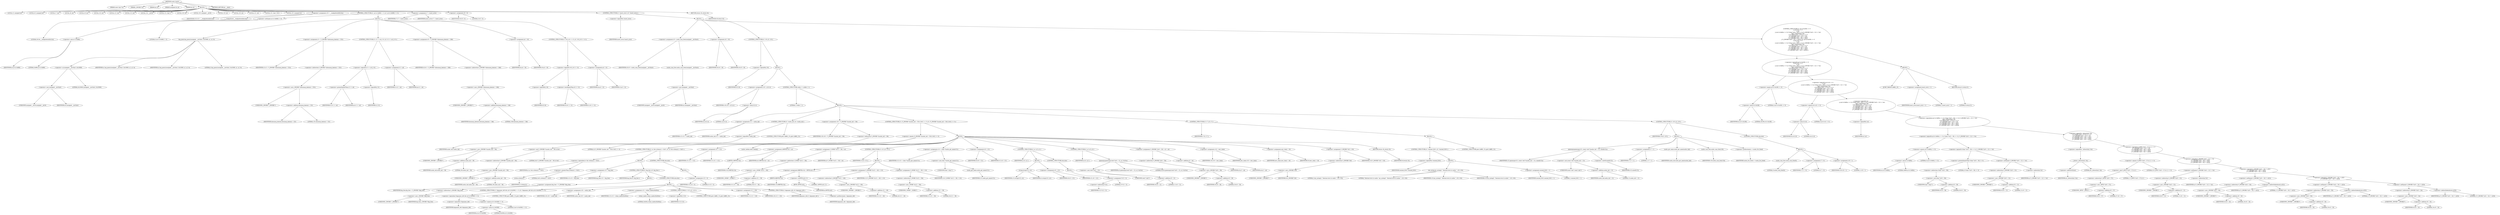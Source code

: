 digraph cache_insert {  
"1000118" [label = "(METHOD,cache_insert)" ]
"1000119" [label = "(PARAM,const char *a1)" ]
"1000120" [label = "(PARAM,_DWORD *a2)" ]
"1000121" [label = "(PARAM,int a3)" ]
"1000122" [label = "(PARAM,unsigned int a4)" ]
"1000123" [label = "(PARAM,int a5)" ]
"1000124" [label = "(BLOCK,,)" ]
"1000125" [label = "(LOCAL,v5: unsigned int)" ]
"1000126" [label = "(LOCAL,v6: unsigned int)" ]
"1000127" [label = "(LOCAL,v7: int)" ]
"1000128" [label = "(LOCAL,v8: int)" ]
"1000129" [label = "(LOCAL,v9: int)" ]
"1000130" [label = "(LOCAL,v10: int)" ]
"1000131" [label = "(LOCAL,v12: int)" ]
"1000132" [label = "(LOCAL,v13: int)" ]
"1000133" [label = "(LOCAL,v14: __int16)" ]
"1000134" [label = "(LOCAL,v15: char *)" ]
"1000135" [label = "(LOCAL,v16: int)" ]
"1000136" [label = "(LOCAL,v18: unsigned __int16)" ]
"1000137" [label = "(LOCAL,v19: int)" ]
"1000138" [label = "(LOCAL,v20: int)" ]
"1000139" [label = "(LOCAL,v21: int)" ]
"1000140" [label = "(LOCAL,v22: char [ 16 ])" ]
"1000141" [label = "(LOCAL,v23: unsigned int)" ]
"1000142" [label = "(<operator>.assignment,v23 = __readgsdword(0x14u))" ]
"1000143" [label = "(IDENTIFIER,v23,v23 = __readgsdword(0x14u))" ]
"1000144" [label = "(__readgsdword,__readgsdword(0x14u))" ]
"1000145" [label = "(LITERAL,0x14u,__readgsdword(0x14u))" ]
"1000146" [label = "(CONTROL_STRUCTURE,if ( (a5 & 0x980) != 0 ),if ( (a5 & 0x980) != 0 ))" ]
"1000147" [label = "(<operator>.notEquals,(a5 & 0x980) != 0)" ]
"1000148" [label = "(<operator>.and,a5 & 0x980)" ]
"1000149" [label = "(IDENTIFIER,a5,a5 & 0x980)" ]
"1000150" [label = "(LITERAL,0x980,a5 & 0x980)" ]
"1000151" [label = "(LITERAL,0,(a5 & 0x980) != 0)" ]
"1000152" [label = "(BLOCK,,)" ]
"1000153" [label = "(log_query,log_query((unsigned __int16)a5 | 0x10000, a1, a2, 0))" ]
"1000154" [label = "(<operator>.or,(unsigned __int16)a5 | 0x10000)" ]
"1000155" [label = "(<operator>.cast,(unsigned __int16)a5)" ]
"1000156" [label = "(UNKNOWN,unsigned __int16,unsigned __int16)" ]
"1000157" [label = "(IDENTIFIER,a5,(unsigned __int16)a5)" ]
"1000158" [label = "(LITERAL,0x10000,(unsigned __int16)a5 | 0x10000)" ]
"1000159" [label = "(IDENTIFIER,a1,log_query((unsigned __int16)a5 | 0x10000, a1, a2, 0))" ]
"1000160" [label = "(IDENTIFIER,a2,log_query((unsigned __int16)a5 | 0x10000, a1, a2, 0))" ]
"1000161" [label = "(LITERAL,0,log_query((unsigned __int16)a5 | 0x10000, a1, a2, 0))" ]
"1000162" [label = "(<operator>.assignment,v5 = *(_DWORD *)(dnsmasq_daemon + 252))" ]
"1000163" [label = "(IDENTIFIER,v5,v5 = *(_DWORD *)(dnsmasq_daemon + 252))" ]
"1000164" [label = "(<operator>.indirection,*(_DWORD *)(dnsmasq_daemon + 252))" ]
"1000165" [label = "(<operator>.cast,(_DWORD *)(dnsmasq_daemon + 252))" ]
"1000166" [label = "(UNKNOWN,_DWORD *,_DWORD *)" ]
"1000167" [label = "(<operator>.addition,dnsmasq_daemon + 252)" ]
"1000168" [label = "(IDENTIFIER,dnsmasq_daemon,dnsmasq_daemon + 252)" ]
"1000169" [label = "(LITERAL,252,dnsmasq_daemon + 252)" ]
"1000170" [label = "(CONTROL_STRUCTURE,if ( v5 >= a4 || !v5 ),if ( v5 >= a4 || !v5 ))" ]
"1000171" [label = "(<operator>.logicalOr,v5 >= a4 || !v5)" ]
"1000172" [label = "(<operator>.greaterEqualsThan,v5 >= a4)" ]
"1000173" [label = "(IDENTIFIER,v5,v5 >= a4)" ]
"1000174" [label = "(IDENTIFIER,a4,v5 >= a4)" ]
"1000175" [label = "(<operator>.logicalNot,!v5)" ]
"1000176" [label = "(IDENTIFIER,v5,!v5)" ]
"1000177" [label = "(<operator>.assignment,v5 = a4)" ]
"1000178" [label = "(IDENTIFIER,v5,v5 = a4)" ]
"1000179" [label = "(IDENTIFIER,a4,v5 = a4)" ]
"1000180" [label = "(<operator>.assignment,v6 = *(_DWORD *)(dnsmasq_daemon + 248))" ]
"1000181" [label = "(IDENTIFIER,v6,v6 = *(_DWORD *)(dnsmasq_daemon + 248))" ]
"1000182" [label = "(<operator>.indirection,*(_DWORD *)(dnsmasq_daemon + 248))" ]
"1000183" [label = "(<operator>.cast,(_DWORD *)(dnsmasq_daemon + 248))" ]
"1000184" [label = "(UNKNOWN,_DWORD *,_DWORD *)" ]
"1000185" [label = "(<operator>.addition,dnsmasq_daemon + 248)" ]
"1000186" [label = "(IDENTIFIER,dnsmasq_daemon,dnsmasq_daemon + 248)" ]
"1000187" [label = "(LITERAL,248,dnsmasq_daemon + 248)" ]
"1000188" [label = "(<operator>.assignment,a4 = v6)" ]
"1000189" [label = "(IDENTIFIER,a4,a4 = v6)" ]
"1000190" [label = "(IDENTIFIER,v6,a4 = v6)" ]
"1000191" [label = "(CONTROL_STRUCTURE,if ( !v6 || v6 <= v5 ),if ( !v6 || v6 <= v5 ))" ]
"1000192" [label = "(<operator>.logicalOr,!v6 || v6 <= v5)" ]
"1000193" [label = "(<operator>.logicalNot,!v6)" ]
"1000194" [label = "(IDENTIFIER,v6,!v6)" ]
"1000195" [label = "(<operator>.lessEqualsThan,v6 <= v5)" ]
"1000196" [label = "(IDENTIFIER,v6,v6 <= v5)" ]
"1000197" [label = "(IDENTIFIER,v5,v6 <= v5)" ]
"1000198" [label = "(<operator>.assignment,a4 = v5)" ]
"1000199" [label = "(IDENTIFIER,a4,a4 = v5)" ]
"1000200" [label = "(IDENTIFIER,v5,a4 = v5)" ]
"1000201" [label = "(<operator>.assignment,v7 = insert_error)" ]
"1000202" [label = "(IDENTIFIER,v7,v7 = insert_error)" ]
"1000203" [label = "(IDENTIFIER,insert_error,v7 = insert_error)" ]
"1000204" [label = "(<operator>.assignment,v8 = 0)" ]
"1000205" [label = "(IDENTIFIER,v8,v8 = 0)" ]
"1000206" [label = "(LITERAL,0,v8 = 0)" ]
"1000207" [label = "(CONTROL_STRUCTURE,if ( !insert_error ),if ( !insert_error ))" ]
"1000208" [label = "(<operator>.logicalNot,!insert_error)" ]
"1000209" [label = "(IDENTIFIER,insert_error,!insert_error)" ]
"1000210" [label = "(BLOCK,,)" ]
"1000211" [label = "(<operator>.assignment,v9 = cache_scan_free((unsigned __int16)a5))" ]
"1000212" [label = "(IDENTIFIER,v9,v9 = cache_scan_free((unsigned __int16)a5))" ]
"1000213" [label = "(cache_scan_free,cache_scan_free((unsigned __int16)a5))" ]
"1000214" [label = "(<operator>.cast,(unsigned __int16)a5)" ]
"1000215" [label = "(UNKNOWN,unsigned __int16,unsigned __int16)" ]
"1000216" [label = "(IDENTIFIER,a5,(unsigned __int16)a5)" ]
"1000217" [label = "(<operator>.assignment,v8 = v9)" ]
"1000218" [label = "(IDENTIFIER,v8,v8 = v9)" ]
"1000219" [label = "(IDENTIFIER,v9,v8 = v9)" ]
"1000220" [label = "(CONTROL_STRUCTURE,if ( !v9 ),if ( !v9 ))" ]
"1000221" [label = "(<operator>.logicalNot,!v9)" ]
"1000222" [label = "(IDENTIFIER,v9,!v9)" ]
"1000223" [label = "(BLOCK,,)" ]
"1000224" [label = "(<operator>.assignment,v19 = a5 & 4)" ]
"1000225" [label = "(IDENTIFIER,v19,v19 = a5 & 4)" ]
"1000226" [label = "(<operator>.and,a5 & 4)" ]
"1000227" [label = "(IDENTIFIER,a5,a5 & 4)" ]
"1000228" [label = "(LITERAL,4,a5 & 4)" ]
"1000229" [label = "(CONTROL_STRUCTURE,while ( 1 ),while ( 1 ))" ]
"1000230" [label = "(LITERAL,1,while ( 1 ))" ]
"1000231" [label = "(BLOCK,,)" ]
"1000232" [label = "(<operator>.assignment,v12 = cache_tail)" ]
"1000233" [label = "(IDENTIFIER,v12,v12 = cache_tail)" ]
"1000234" [label = "(IDENTIFIER,cache_tail,v12 = cache_tail)" ]
"1000235" [label = "(CONTROL_STRUCTURE,if ( !cache_tail ),if ( !cache_tail ))" ]
"1000236" [label = "(<operator>.logicalNot,!cache_tail)" ]
"1000237" [label = "(IDENTIFIER,cache_tail,!cache_tail)" ]
"1000238" [label = "(CONTROL_STRUCTURE,goto LABEL_23;,goto LABEL_23;)" ]
"1000239" [label = "(<operator>.assignment,v18 = *(_DWORD *)(cache_tail + 36))" ]
"1000240" [label = "(IDENTIFIER,v18,v18 = *(_DWORD *)(cache_tail + 36))" ]
"1000241" [label = "(<operator>.indirection,*(_DWORD *)(cache_tail + 36))" ]
"1000242" [label = "(<operator>.cast,(_DWORD *)(cache_tail + 36))" ]
"1000243" [label = "(UNKNOWN,_DWORD *,_DWORD *)" ]
"1000244" [label = "(<operator>.addition,cache_tail + 36)" ]
"1000245" [label = "(IDENTIFIER,cache_tail,cache_tail + 36)" ]
"1000246" [label = "(LITERAL,36,cache_tail + 36)" ]
"1000247" [label = "(CONTROL_STRUCTURE,if ( (*(_DWORD *)(cache_tail + 36) & 0xC) == 0 ),if ( (*(_DWORD *)(cache_tail + 36) & 0xC) == 0 ))" ]
"1000248" [label = "(<operator>.equals,(*(_DWORD *)(cache_tail + 36) & 0xC) == 0)" ]
"1000249" [label = "(<operator>.and,*(_DWORD *)(cache_tail + 36) & 0xC)" ]
"1000250" [label = "(<operator>.indirection,*(_DWORD *)(cache_tail + 36))" ]
"1000251" [label = "(<operator>.cast,(_DWORD *)(cache_tail + 36))" ]
"1000252" [label = "(UNKNOWN,_DWORD *,_DWORD *)" ]
"1000253" [label = "(<operator>.addition,cache_tail + 36)" ]
"1000254" [label = "(IDENTIFIER,cache_tail,cache_tail + 36)" ]
"1000255" [label = "(LITERAL,36,cache_tail + 36)" ]
"1000256" [label = "(LITERAL,0xC,*(_DWORD *)(cache_tail + 36) & 0xC)" ]
"1000257" [label = "(LITERAL,0,(*(_DWORD *)(cache_tail + 36) & 0xC) == 0)" ]
"1000258" [label = "(BLOCK,,)" ]
"1000259" [label = "(CONTROL_STRUCTURE,if ( a1 && strlen(a1) > 0x31 ),if ( a1 && strlen(a1) > 0x31 ))" ]
"1000260" [label = "(<operator>.logicalAnd,a1 && strlen(a1) > 0x31)" ]
"1000261" [label = "(IDENTIFIER,a1,a1 && strlen(a1) > 0x31)" ]
"1000262" [label = "(<operator>.greaterThan,strlen(a1) > 0x31)" ]
"1000263" [label = "(strlen,strlen(a1))" ]
"1000264" [label = "(IDENTIFIER,a1,strlen(a1))" ]
"1000265" [label = "(LITERAL,0x31,strlen(a1) > 0x31)" ]
"1000266" [label = "(BLOCK,,)" ]
"1000267" [label = "(<operator>.assignment,v13 = big_free)" ]
"1000268" [label = "(IDENTIFIER,v13,v13 = big_free)" ]
"1000269" [label = "(IDENTIFIER,big_free,v13 = big_free)" ]
"1000270" [label = "(CONTROL_STRUCTURE,if ( big_free ),if ( big_free ))" ]
"1000271" [label = "(IDENTIFIER,big_free,if ( big_free ))" ]
"1000272" [label = "(BLOCK,,)" ]
"1000273" [label = "(<operator>.assignment,big_free = *(_DWORD *)big_free)" ]
"1000274" [label = "(IDENTIFIER,big_free,big_free = *(_DWORD *)big_free)" ]
"1000275" [label = "(<operator>.indirection,*(_DWORD *)big_free)" ]
"1000276" [label = "(<operator>.cast,(_DWORD *)big_free)" ]
"1000277" [label = "(UNKNOWN,_DWORD *,_DWORD *)" ]
"1000278" [label = "(IDENTIFIER,big_free,(_DWORD *)big_free)" ]
"1000279" [label = "(CONTROL_STRUCTURE,else,else)" ]
"1000280" [label = "(BLOCK,,)" ]
"1000281" [label = "(CONTROL_STRUCTURE,if ( !bignames_left && (a5 & 0x5000) == 0 ),if ( !bignames_left && (a5 & 0x5000) == 0 ))" ]
"1000282" [label = "(<operator>.logicalAnd,!bignames_left && (a5 & 0x5000) == 0)" ]
"1000283" [label = "(<operator>.logicalNot,!bignames_left)" ]
"1000284" [label = "(IDENTIFIER,bignames_left,!bignames_left)" ]
"1000285" [label = "(<operator>.equals,(a5 & 0x5000) == 0)" ]
"1000286" [label = "(<operator>.and,a5 & 0x5000)" ]
"1000287" [label = "(IDENTIFIER,a5,a5 & 0x5000)" ]
"1000288" [label = "(LITERAL,0x5000,a5 & 0x5000)" ]
"1000289" [label = "(LITERAL,0,(a5 & 0x5000) == 0)" ]
"1000290" [label = "(CONTROL_STRUCTURE,goto LABEL_23;,goto LABEL_23;)" ]
"1000291" [label = "(<operator>.assignment,v20 = cache_tail)" ]
"1000292" [label = "(IDENTIFIER,v20,v20 = cache_tail)" ]
"1000293" [label = "(IDENTIFIER,cache_tail,v20 = cache_tail)" ]
"1000294" [label = "(<operator>.assignment,v13 = whine_malloc(0x404u))" ]
"1000295" [label = "(IDENTIFIER,v13,v13 = whine_malloc(0x404u))" ]
"1000296" [label = "(whine_malloc,whine_malloc(0x404u))" ]
"1000297" [label = "(LITERAL,0x404u,whine_malloc(0x404u))" ]
"1000298" [label = "(CONTROL_STRUCTURE,if ( !v13 ),if ( !v13 ))" ]
"1000299" [label = "(<operator>.logicalNot,!v13)" ]
"1000300" [label = "(IDENTIFIER,v13,!v13)" ]
"1000301" [label = "(CONTROL_STRUCTURE,goto LABEL_23;,goto LABEL_23;)" ]
"1000302" [label = "(<operator>.assignment,v12 = v20)" ]
"1000303" [label = "(IDENTIFIER,v12,v12 = v20)" ]
"1000304" [label = "(IDENTIFIER,v20,v12 = v20)" ]
"1000305" [label = "(CONTROL_STRUCTURE,if ( bignames_left ),if ( bignames_left ))" ]
"1000306" [label = "(IDENTIFIER,bignames_left,if ( bignames_left ))" ]
"1000307" [label = "(<operator>.preDecrement,--bignames_left)" ]
"1000308" [label = "(IDENTIFIER,bignames_left,--bignames_left)" ]
"1000309" [label = "(CONTROL_STRUCTURE,else,else)" ]
"1000310" [label = "(BLOCK,,)" ]
"1000311" [label = "(<operator>.assignment,v13 = 0)" ]
"1000312" [label = "(IDENTIFIER,v13,v13 = 0)" ]
"1000313" [label = "(LITERAL,0,v13 = 0)" ]
"1000314" [label = "(<operator>.assignment,v21 = v12)" ]
"1000315" [label = "(IDENTIFIER,v21,v21 = v12)" ]
"1000316" [label = "(IDENTIFIER,v12,v21 = v12)" ]
"1000317" [label = "(cache_unlink,cache_unlink())" ]
"1000318" [label = "(<operator>.assignment,LOBYTE(v14) = a5)" ]
"1000319" [label = "(LOBYTE,LOBYTE(v14))" ]
"1000320" [label = "(IDENTIFIER,v14,LOBYTE(v14))" ]
"1000321" [label = "(IDENTIFIER,a5,LOBYTE(v14) = a5)" ]
"1000322" [label = "(<operator>.assignment,*(_WORD *)(v21 + 36) = a5)" ]
"1000323" [label = "(<operator>.indirection,*(_WORD *)(v21 + 36))" ]
"1000324" [label = "(<operator>.cast,(_WORD *)(v21 + 36))" ]
"1000325" [label = "(UNKNOWN,_WORD *,_WORD *)" ]
"1000326" [label = "(<operator>.addition,v21 + 36)" ]
"1000327" [label = "(IDENTIFIER,v21,v21 + 36)" ]
"1000328" [label = "(LITERAL,36,v21 + 36)" ]
"1000329" [label = "(IDENTIFIER,a5,*(_WORD *)(v21 + 36) = a5)" ]
"1000330" [label = "(CONTROL_STRUCTURE,if ( v13 ),if ( v13 ))" ]
"1000331" [label = "(IDENTIFIER,v13,if ( v13 ))" ]
"1000332" [label = "(BLOCK,,)" ]
"1000333" [label = "(<operator>.assignment,HIBYTE(v14) = BYTE1(a5) | 2)" ]
"1000334" [label = "(HIBYTE,HIBYTE(v14))" ]
"1000335" [label = "(IDENTIFIER,v14,HIBYTE(v14))" ]
"1000336" [label = "(<operator>.or,BYTE1(a5) | 2)" ]
"1000337" [label = "(BYTE1,BYTE1(a5))" ]
"1000338" [label = "(IDENTIFIER,a5,BYTE1(a5))" ]
"1000339" [label = "(LITERAL,2,BYTE1(a5) | 2)" ]
"1000340" [label = "(<operator>.assignment,*(_DWORD *)(v21 + 40) = v13)" ]
"1000341" [label = "(<operator>.indirection,*(_DWORD *)(v21 + 40))" ]
"1000342" [label = "(<operator>.cast,(_DWORD *)(v21 + 40))" ]
"1000343" [label = "(UNKNOWN,_DWORD *,_DWORD *)" ]
"1000344" [label = "(<operator>.addition,v21 + 40)" ]
"1000345" [label = "(IDENTIFIER,v21,v21 + 40)" ]
"1000346" [label = "(LITERAL,40,v21 + 40)" ]
"1000347" [label = "(IDENTIFIER,v13,*(_DWORD *)(v21 + 40) = v13)" ]
"1000348" [label = "(<operator>.assignment,*(_WORD *)(v21 + 36) = v14)" ]
"1000349" [label = "(<operator>.indirection,*(_WORD *)(v21 + 36))" ]
"1000350" [label = "(<operator>.cast,(_WORD *)(v21 + 36))" ]
"1000351" [label = "(UNKNOWN,_WORD *,_WORD *)" ]
"1000352" [label = "(<operator>.addition,v21 + 36)" ]
"1000353" [label = "(IDENTIFIER,v21,v21 + 36)" ]
"1000354" [label = "(LITERAL,36,v21 + 36)" ]
"1000355" [label = "(IDENTIFIER,v14,*(_WORD *)(v21 + 36) = v14)" ]
"1000356" [label = "(<operator>.assignment,v15 = (char *)cache_get_name(v21))" ]
"1000357" [label = "(IDENTIFIER,v15,v15 = (char *)cache_get_name(v21))" ]
"1000358" [label = "(<operator>.cast,(char *)cache_get_name(v21))" ]
"1000359" [label = "(UNKNOWN,char *,char *)" ]
"1000360" [label = "(cache_get_name,cache_get_name(v21))" ]
"1000361" [label = "(IDENTIFIER,v21,cache_get_name(v21))" ]
"1000362" [label = "(<operator>.assignment,v8 = v21)" ]
"1000363" [label = "(IDENTIFIER,v8,v8 = v21)" ]
"1000364" [label = "(IDENTIFIER,v21,v8 = v21)" ]
"1000365" [label = "(CONTROL_STRUCTURE,if ( a1 ),if ( a1 ))" ]
"1000366" [label = "(IDENTIFIER,a1,if ( a1 ))" ]
"1000367" [label = "(BLOCK,,)" ]
"1000368" [label = "(strcpy,strcpy(v15, a1))" ]
"1000369" [label = "(IDENTIFIER,v15,strcpy(v15, a1))" ]
"1000370" [label = "(IDENTIFIER,a1,strcpy(v15, a1))" ]
"1000371" [label = "(<operator>.assignment,v8 = v21)" ]
"1000372" [label = "(IDENTIFIER,v8,v8 = v21)" ]
"1000373" [label = "(IDENTIFIER,v21,v8 = v21)" ]
"1000374" [label = "(CONTROL_STRUCTURE,else,else)" ]
"1000375" [label = "(BLOCK,,)" ]
"1000376" [label = "(<operator>.assignment,*v15 = 0)" ]
"1000377" [label = "(<operator>.indirection,*v15)" ]
"1000378" [label = "(IDENTIFIER,v15,*v15 = 0)" ]
"1000379" [label = "(LITERAL,0,*v15 = 0)" ]
"1000380" [label = "(CONTROL_STRUCTURE,if ( a2 ),if ( a2 ))" ]
"1000381" [label = "(IDENTIFIER,a2,if ( a2 ))" ]
"1000382" [label = "(qmemcpy,qmemcpy((void *)(v8 + 12), a2, 0x10u))" ]
"1000383" [label = "(<operator>.cast,(void *)(v8 + 12))" ]
"1000384" [label = "(UNKNOWN,void *,void *)" ]
"1000385" [label = "(<operator>.addition,v8 + 12)" ]
"1000386" [label = "(IDENTIFIER,v8,v8 + 12)" ]
"1000387" [label = "(LITERAL,12,v8 + 12)" ]
"1000388" [label = "(IDENTIFIER,a2,qmemcpy((void *)(v8 + 12), a2, 0x10u))" ]
"1000389" [label = "(LITERAL,0x10u,qmemcpy((void *)(v8 + 12), a2, 0x10u))" ]
"1000390" [label = "(<operator>.assignment,*(_DWORD *)(v8 + 28) = a3 + a4)" ]
"1000391" [label = "(<operator>.indirection,*(_DWORD *)(v8 + 28))" ]
"1000392" [label = "(<operator>.cast,(_DWORD *)(v8 + 28))" ]
"1000393" [label = "(UNKNOWN,_DWORD *,_DWORD *)" ]
"1000394" [label = "(<operator>.addition,v8 + 28)" ]
"1000395" [label = "(IDENTIFIER,v8,v8 + 28)" ]
"1000396" [label = "(LITERAL,28,v8 + 28)" ]
"1000397" [label = "(<operator>.addition,a3 + a4)" ]
"1000398" [label = "(IDENTIFIER,a3,a3 + a4)" ]
"1000399" [label = "(IDENTIFIER,a4,a3 + a4)" ]
"1000400" [label = "(<operator>.assignment,v16 = new_chain)" ]
"1000401" [label = "(IDENTIFIER,v16,v16 = new_chain)" ]
"1000402" [label = "(IDENTIFIER,new_chain,v16 = new_chain)" ]
"1000403" [label = "(<operator>.assignment,new_chain = v8)" ]
"1000404" [label = "(IDENTIFIER,new_chain,new_chain = v8)" ]
"1000405" [label = "(IDENTIFIER,v8,new_chain = v8)" ]
"1000406" [label = "(<operator>.assignment,*(_DWORD *)v8 = v16)" ]
"1000407" [label = "(<operator>.indirection,*(_DWORD *)v8)" ]
"1000408" [label = "(<operator>.cast,(_DWORD *)v8)" ]
"1000409" [label = "(UNKNOWN,_DWORD *,_DWORD *)" ]
"1000410" [label = "(IDENTIFIER,v8,(_DWORD *)v8)" ]
"1000411" [label = "(IDENTIFIER,v16,*(_DWORD *)v8 = v16)" ]
"1000412" [label = "(RETURN,return v8;,return v8;)" ]
"1000413" [label = "(IDENTIFIER,v8,return v8;)" ]
"1000414" [label = "(CONTROL_STRUCTURE,if ( v7 ),if ( v7 ))" ]
"1000415" [label = "(IDENTIFIER,v7,if ( v7 ))" ]
"1000416" [label = "(BLOCK,,)" ]
"1000417" [label = "(CONTROL_STRUCTURE,if ( !warned_8161 ),if ( !warned_8161 ))" ]
"1000418" [label = "(<operator>.logicalNot,!warned_8161)" ]
"1000419" [label = "(IDENTIFIER,warned_8161,!warned_8161)" ]
"1000420" [label = "(BLOCK,,)" ]
"1000421" [label = "(my_syslog,my_syslog(3, \"Internal error in cache.\", v10, v10))" ]
"1000422" [label = "(LITERAL,3,my_syslog(3, \"Internal error in cache.\", v10, v10))" ]
"1000423" [label = "(LITERAL,\"Internal error in cache.\",my_syslog(3, \"Internal error in cache.\", v10, v10))" ]
"1000424" [label = "(IDENTIFIER,v10,my_syslog(3, \"Internal error in cache.\", v10, v10))" ]
"1000425" [label = "(IDENTIFIER,v10,my_syslog(3, \"Internal error in cache.\", v10, v10))" ]
"1000426" [label = "(<operator>.assignment,warned_8161 = 1)" ]
"1000427" [label = "(IDENTIFIER,warned_8161,warned_8161 = 1)" ]
"1000428" [label = "(LITERAL,1,warned_8161 = 1)" ]
"1000429" [label = "(CONTROL_STRUCTURE,goto LABEL_23;,goto LABEL_23;)" ]
"1000430" [label = "(CONTROL_STRUCTURE,if ( v19 ),if ( v19 ))" ]
"1000431" [label = "(IDENTIFIER,v19,if ( v19 ))" ]
"1000432" [label = "(BLOCK,,)" ]
"1000433" [label = "(qmemcpy,qmemcpy(v22, (const void *)(cache_tail + 12), sizeof(v22)))" ]
"1000434" [label = "(IDENTIFIER,v22,qmemcpy(v22, (const void *)(cache_tail + 12), sizeof(v22)))" ]
"1000435" [label = "(<operator>.cast,(const void *)(cache_tail + 12))" ]
"1000436" [label = "(UNKNOWN,const void *,const void *)" ]
"1000437" [label = "(<operator>.addition,cache_tail + 12)" ]
"1000438" [label = "(IDENTIFIER,cache_tail,cache_tail + 12)" ]
"1000439" [label = "(LITERAL,12,cache_tail + 12)" ]
"1000440" [label = "(<operator>.sizeOf,sizeof(v22))" ]
"1000441" [label = "(IDENTIFIER,v22,sizeof(v22))" ]
"1000442" [label = "(<operator>.assignment,v7 = 1)" ]
"1000443" [label = "(IDENTIFIER,v7,v7 = 1)" ]
"1000444" [label = "(LITERAL,1,v7 = 1)" ]
"1000445" [label = "(cache_get_name,cache_get_name(cache_tail))" ]
"1000446" [label = "(IDENTIFIER,cache_tail,cache_get_name(cache_tail))" ]
"1000447" [label = "(cache_scan_free,cache_scan_free(v18))" ]
"1000448" [label = "(IDENTIFIER,v18,cache_scan_free(v18))" ]
"1000449" [label = "(<operator>.preIncrement,++cache_live_freed)" ]
"1000450" [label = "(IDENTIFIER,cache_live_freed,++cache_live_freed)" ]
"1000451" [label = "(CONTROL_STRUCTURE,else,else)" ]
"1000452" [label = "(BLOCK,,)" ]
"1000453" [label = "(cache_scan_free,cache_scan_free(0))" ]
"1000454" [label = "(LITERAL,0,cache_scan_free(0))" ]
"1000455" [label = "(<operator>.assignment,v7 = 0)" ]
"1000456" [label = "(IDENTIFIER,v7,v7 = 0)" ]
"1000457" [label = "(LITERAL,0,v7 = 0)" ]
"1000458" [label = "(<operator>.assignment,v19 = 1)" ]
"1000459" [label = "(IDENTIFIER,v19,v19 = 1)" ]
"1000460" [label = "(LITERAL,1,v19 = 1)" ]
"1000461" [label = "(CONTROL_STRUCTURE,if ( (a5 & 0x180) == 0\n      || (a5 & 8) == 0\n      || !a2\n      || ((a5 & 0x80u) == 0 || *(char *)(v9 + 36) >= 0 || *(_DWORD *)(v9 + 12) != *a2)\n      && (!_bittest(&a5, 8u)\n       || (*(_BYTE *)(v8 + 37) & 1) == 0\n       || *(_DWORD *)(v8 + 12) != *a2\n       || *(_DWORD *)(v8 + 16) != a2[1]\n       || *(_DWORD *)(v8 + 20) != a2[2]\n       || *(_DWORD *)(v8 + 24) != a2[3]) ),if ( (a5 & 0x180) == 0\n      || (a5 & 8) == 0\n      || !a2\n      || ((a5 & 0x80u) == 0 || *(char *)(v9 + 36) >= 0 || *(_DWORD *)(v9 + 12) != *a2)\n      && (!_bittest(&a5, 8u)\n       || (*(_BYTE *)(v8 + 37) & 1) == 0\n       || *(_DWORD *)(v8 + 12) != *a2\n       || *(_DWORD *)(v8 + 16) != a2[1]\n       || *(_DWORD *)(v8 + 20) != a2[2]\n       || *(_DWORD *)(v8 + 24) != a2[3]) ))" ]
"1000462" [label = "(<operator>.logicalOr,(a5 & 0x180) == 0\n      || (a5 & 8) == 0\n      || !a2\n      || ((a5 & 0x80u) == 0 || *(char *)(v9 + 36) >= 0 || *(_DWORD *)(v9 + 12) != *a2)\n      && (!_bittest(&a5, 8u)\n       || (*(_BYTE *)(v8 + 37) & 1) == 0\n       || *(_DWORD *)(v8 + 12) != *a2\n       || *(_DWORD *)(v8 + 16) != a2[1]\n       || *(_DWORD *)(v8 + 20) != a2[2]\n       || *(_DWORD *)(v8 + 24) != a2[3]))" ]
"1000463" [label = "(<operator>.equals,(a5 & 0x180) == 0)" ]
"1000464" [label = "(<operator>.and,a5 & 0x180)" ]
"1000465" [label = "(IDENTIFIER,a5,a5 & 0x180)" ]
"1000466" [label = "(LITERAL,0x180,a5 & 0x180)" ]
"1000467" [label = "(LITERAL,0,(a5 & 0x180) == 0)" ]
"1000468" [label = "(<operator>.logicalOr,(a5 & 8) == 0\n      || !a2\n      || ((a5 & 0x80u) == 0 || *(char *)(v9 + 36) >= 0 || *(_DWORD *)(v9 + 12) != *a2)\n      && (!_bittest(&a5, 8u)\n       || (*(_BYTE *)(v8 + 37) & 1) == 0\n       || *(_DWORD *)(v8 + 12) != *a2\n       || *(_DWORD *)(v8 + 16) != a2[1]\n       || *(_DWORD *)(v8 + 20) != a2[2]\n       || *(_DWORD *)(v8 + 24) != a2[3]))" ]
"1000469" [label = "(<operator>.equals,(a5 & 8) == 0)" ]
"1000470" [label = "(<operator>.and,a5 & 8)" ]
"1000471" [label = "(IDENTIFIER,a5,a5 & 8)" ]
"1000472" [label = "(LITERAL,8,a5 & 8)" ]
"1000473" [label = "(LITERAL,0,(a5 & 8) == 0)" ]
"1000474" [label = "(<operator>.logicalOr,!a2\n      || ((a5 & 0x80u) == 0 || *(char *)(v9 + 36) >= 0 || *(_DWORD *)(v9 + 12) != *a2)\n      && (!_bittest(&a5, 8u)\n       || (*(_BYTE *)(v8 + 37) & 1) == 0\n       || *(_DWORD *)(v8 + 12) != *a2\n       || *(_DWORD *)(v8 + 16) != a2[1]\n       || *(_DWORD *)(v8 + 20) != a2[2]\n       || *(_DWORD *)(v8 + 24) != a2[3]))" ]
"1000475" [label = "(<operator>.logicalNot,!a2)" ]
"1000476" [label = "(IDENTIFIER,a2,!a2)" ]
"1000477" [label = "(<operator>.logicalAnd,((a5 & 0x80u) == 0 || *(char *)(v9 + 36) >= 0 || *(_DWORD *)(v9 + 12) != *a2)\n      && (!_bittest(&a5, 8u)\n       || (*(_BYTE *)(v8 + 37) & 1) == 0\n       || *(_DWORD *)(v8 + 12) != *a2\n       || *(_DWORD *)(v8 + 16) != a2[1]\n       || *(_DWORD *)(v8 + 20) != a2[2]\n       || *(_DWORD *)(v8 + 24) != a2[3]))" ]
"1000478" [label = "(<operator>.logicalOr,(a5 & 0x80u) == 0 || *(char *)(v9 + 36) >= 0 || *(_DWORD *)(v9 + 12) != *a2)" ]
"1000479" [label = "(<operator>.equals,(a5 & 0x80u) == 0)" ]
"1000480" [label = "(<operator>.and,a5 & 0x80u)" ]
"1000481" [label = "(IDENTIFIER,a5,a5 & 0x80u)" ]
"1000482" [label = "(LITERAL,0x80u,a5 & 0x80u)" ]
"1000483" [label = "(LITERAL,0,(a5 & 0x80u) == 0)" ]
"1000484" [label = "(<operator>.logicalOr,*(char *)(v9 + 36) >= 0 || *(_DWORD *)(v9 + 12) != *a2)" ]
"1000485" [label = "(<operator>.greaterEqualsThan,*(char *)(v9 + 36) >= 0)" ]
"1000486" [label = "(<operator>.indirection,*(char *)(v9 + 36))" ]
"1000487" [label = "(<operator>.cast,(char *)(v9 + 36))" ]
"1000488" [label = "(UNKNOWN,char *,char *)" ]
"1000489" [label = "(<operator>.addition,v9 + 36)" ]
"1000490" [label = "(IDENTIFIER,v9,v9 + 36)" ]
"1000491" [label = "(LITERAL,36,v9 + 36)" ]
"1000492" [label = "(LITERAL,0,*(char *)(v9 + 36) >= 0)" ]
"1000493" [label = "(<operator>.notEquals,*(_DWORD *)(v9 + 12) != *a2)" ]
"1000494" [label = "(<operator>.indirection,*(_DWORD *)(v9 + 12))" ]
"1000495" [label = "(<operator>.cast,(_DWORD *)(v9 + 12))" ]
"1000496" [label = "(UNKNOWN,_DWORD *,_DWORD *)" ]
"1000497" [label = "(<operator>.addition,v9 + 12)" ]
"1000498" [label = "(IDENTIFIER,v9,v9 + 12)" ]
"1000499" [label = "(LITERAL,12,v9 + 12)" ]
"1000500" [label = "(<operator>.indirection,*a2)" ]
"1000501" [label = "(IDENTIFIER,a2,*(_DWORD *)(v9 + 12) != *a2)" ]
"1000502" [label = "(<operator>.logicalOr,!_bittest(&a5, 8u)\n       || (*(_BYTE *)(v8 + 37) & 1) == 0\n       || *(_DWORD *)(v8 + 12) != *a2\n       || *(_DWORD *)(v8 + 16) != a2[1]\n       || *(_DWORD *)(v8 + 20) != a2[2]\n       || *(_DWORD *)(v8 + 24) != a2[3])" ]
"1000503" [label = "(<operator>.logicalNot,!_bittest(&a5, 8u))" ]
"1000504" [label = "(_bittest,_bittest(&a5, 8u))" ]
"1000505" [label = "(<operator>.addressOf,&a5)" ]
"1000506" [label = "(IDENTIFIER,a5,_bittest(&a5, 8u))" ]
"1000507" [label = "(LITERAL,8u,_bittest(&a5, 8u))" ]
"1000508" [label = "(<operator>.logicalOr,(*(_BYTE *)(v8 + 37) & 1) == 0\n       || *(_DWORD *)(v8 + 12) != *a2\n       || *(_DWORD *)(v8 + 16) != a2[1]\n       || *(_DWORD *)(v8 + 20) != a2[2]\n       || *(_DWORD *)(v8 + 24) != a2[3])" ]
"1000509" [label = "(<operator>.equals,(*(_BYTE *)(v8 + 37) & 1) == 0)" ]
"1000510" [label = "(<operator>.and,*(_BYTE *)(v8 + 37) & 1)" ]
"1000511" [label = "(<operator>.indirection,*(_BYTE *)(v8 + 37))" ]
"1000512" [label = "(<operator>.cast,(_BYTE *)(v8 + 37))" ]
"1000513" [label = "(UNKNOWN,_BYTE *,_BYTE *)" ]
"1000514" [label = "(<operator>.addition,v8 + 37)" ]
"1000515" [label = "(IDENTIFIER,v8,v8 + 37)" ]
"1000516" [label = "(LITERAL,37,v8 + 37)" ]
"1000517" [label = "(LITERAL,1,*(_BYTE *)(v8 + 37) & 1)" ]
"1000518" [label = "(LITERAL,0,(*(_BYTE *)(v8 + 37) & 1) == 0)" ]
"1000519" [label = "(<operator>.logicalOr,*(_DWORD *)(v8 + 12) != *a2\n       || *(_DWORD *)(v8 + 16) != a2[1]\n       || *(_DWORD *)(v8 + 20) != a2[2]\n       || *(_DWORD *)(v8 + 24) != a2[3])" ]
"1000520" [label = "(<operator>.notEquals,*(_DWORD *)(v8 + 12) != *a2)" ]
"1000521" [label = "(<operator>.indirection,*(_DWORD *)(v8 + 12))" ]
"1000522" [label = "(<operator>.cast,(_DWORD *)(v8 + 12))" ]
"1000523" [label = "(UNKNOWN,_DWORD *,_DWORD *)" ]
"1000524" [label = "(<operator>.addition,v8 + 12)" ]
"1000525" [label = "(IDENTIFIER,v8,v8 + 12)" ]
"1000526" [label = "(LITERAL,12,v8 + 12)" ]
"1000527" [label = "(<operator>.indirection,*a2)" ]
"1000528" [label = "(IDENTIFIER,a2,*(_DWORD *)(v8 + 12) != *a2)" ]
"1000529" [label = "(<operator>.logicalOr,*(_DWORD *)(v8 + 16) != a2[1]\n       || *(_DWORD *)(v8 + 20) != a2[2]\n       || *(_DWORD *)(v8 + 24) != a2[3])" ]
"1000530" [label = "(<operator>.notEquals,*(_DWORD *)(v8 + 16) != a2[1])" ]
"1000531" [label = "(<operator>.indirection,*(_DWORD *)(v8 + 16))" ]
"1000532" [label = "(<operator>.cast,(_DWORD *)(v8 + 16))" ]
"1000533" [label = "(UNKNOWN,_DWORD *,_DWORD *)" ]
"1000534" [label = "(<operator>.addition,v8 + 16)" ]
"1000535" [label = "(IDENTIFIER,v8,v8 + 16)" ]
"1000536" [label = "(LITERAL,16,v8 + 16)" ]
"1000537" [label = "(<operator>.indirectIndexAccess,a2[1])" ]
"1000538" [label = "(IDENTIFIER,a2,*(_DWORD *)(v8 + 16) != a2[1])" ]
"1000539" [label = "(LITERAL,1,*(_DWORD *)(v8 + 16) != a2[1])" ]
"1000540" [label = "(<operator>.logicalOr,*(_DWORD *)(v8 + 20) != a2[2]\n       || *(_DWORD *)(v8 + 24) != a2[3])" ]
"1000541" [label = "(<operator>.notEquals,*(_DWORD *)(v8 + 20) != a2[2])" ]
"1000542" [label = "(<operator>.indirection,*(_DWORD *)(v8 + 20))" ]
"1000543" [label = "(<operator>.cast,(_DWORD *)(v8 + 20))" ]
"1000544" [label = "(UNKNOWN,_DWORD *,_DWORD *)" ]
"1000545" [label = "(<operator>.addition,v8 + 20)" ]
"1000546" [label = "(IDENTIFIER,v8,v8 + 20)" ]
"1000547" [label = "(LITERAL,20,v8 + 20)" ]
"1000548" [label = "(<operator>.indirectIndexAccess,a2[2])" ]
"1000549" [label = "(IDENTIFIER,a2,*(_DWORD *)(v8 + 20) != a2[2])" ]
"1000550" [label = "(LITERAL,2,*(_DWORD *)(v8 + 20) != a2[2])" ]
"1000551" [label = "(<operator>.notEquals,*(_DWORD *)(v8 + 24) != a2[3])" ]
"1000552" [label = "(<operator>.indirection,*(_DWORD *)(v8 + 24))" ]
"1000553" [label = "(<operator>.cast,(_DWORD *)(v8 + 24))" ]
"1000554" [label = "(UNKNOWN,_DWORD *,_DWORD *)" ]
"1000555" [label = "(<operator>.addition,v8 + 24)" ]
"1000556" [label = "(IDENTIFIER,v8,v8 + 24)" ]
"1000557" [label = "(LITERAL,24,v8 + 24)" ]
"1000558" [label = "(<operator>.indirectIndexAccess,a2[3])" ]
"1000559" [label = "(IDENTIFIER,a2,*(_DWORD *)(v8 + 24) != a2[3])" ]
"1000560" [label = "(LITERAL,3,*(_DWORD *)(v8 + 24) != a2[3])" ]
"1000561" [label = "(BLOCK,,)" ]
"1000562" [label = "(JUMP_TARGET,LABEL_23)" ]
"1000563" [label = "(<operator>.assignment,insert_error = 1)" ]
"1000564" [label = "(IDENTIFIER,insert_error,insert_error = 1)" ]
"1000565" [label = "(LITERAL,1,insert_error = 1)" ]
"1000566" [label = "(RETURN,return 0;,return 0;)" ]
"1000567" [label = "(LITERAL,0,return 0;)" ]
"1000568" [label = "(RETURN,return v8;,return v8;)" ]
"1000569" [label = "(IDENTIFIER,v8,return v8;)" ]
"1000570" [label = "(METHOD_RETURN,int __cdecl)" ]
  "1000118" -> "1000119" 
  "1000118" -> "1000120" 
  "1000118" -> "1000121" 
  "1000118" -> "1000122" 
  "1000118" -> "1000123" 
  "1000118" -> "1000124" 
  "1000118" -> "1000570" 
  "1000124" -> "1000125" 
  "1000124" -> "1000126" 
  "1000124" -> "1000127" 
  "1000124" -> "1000128" 
  "1000124" -> "1000129" 
  "1000124" -> "1000130" 
  "1000124" -> "1000131" 
  "1000124" -> "1000132" 
  "1000124" -> "1000133" 
  "1000124" -> "1000134" 
  "1000124" -> "1000135" 
  "1000124" -> "1000136" 
  "1000124" -> "1000137" 
  "1000124" -> "1000138" 
  "1000124" -> "1000139" 
  "1000124" -> "1000140" 
  "1000124" -> "1000141" 
  "1000124" -> "1000142" 
  "1000124" -> "1000146" 
  "1000124" -> "1000201" 
  "1000124" -> "1000204" 
  "1000124" -> "1000207" 
  "1000124" -> "1000568" 
  "1000142" -> "1000143" 
  "1000142" -> "1000144" 
  "1000144" -> "1000145" 
  "1000146" -> "1000147" 
  "1000146" -> "1000152" 
  "1000147" -> "1000148" 
  "1000147" -> "1000151" 
  "1000148" -> "1000149" 
  "1000148" -> "1000150" 
  "1000152" -> "1000153" 
  "1000152" -> "1000162" 
  "1000152" -> "1000170" 
  "1000152" -> "1000180" 
  "1000152" -> "1000188" 
  "1000152" -> "1000191" 
  "1000153" -> "1000154" 
  "1000153" -> "1000159" 
  "1000153" -> "1000160" 
  "1000153" -> "1000161" 
  "1000154" -> "1000155" 
  "1000154" -> "1000158" 
  "1000155" -> "1000156" 
  "1000155" -> "1000157" 
  "1000162" -> "1000163" 
  "1000162" -> "1000164" 
  "1000164" -> "1000165" 
  "1000165" -> "1000166" 
  "1000165" -> "1000167" 
  "1000167" -> "1000168" 
  "1000167" -> "1000169" 
  "1000170" -> "1000171" 
  "1000170" -> "1000177" 
  "1000171" -> "1000172" 
  "1000171" -> "1000175" 
  "1000172" -> "1000173" 
  "1000172" -> "1000174" 
  "1000175" -> "1000176" 
  "1000177" -> "1000178" 
  "1000177" -> "1000179" 
  "1000180" -> "1000181" 
  "1000180" -> "1000182" 
  "1000182" -> "1000183" 
  "1000183" -> "1000184" 
  "1000183" -> "1000185" 
  "1000185" -> "1000186" 
  "1000185" -> "1000187" 
  "1000188" -> "1000189" 
  "1000188" -> "1000190" 
  "1000191" -> "1000192" 
  "1000191" -> "1000198" 
  "1000192" -> "1000193" 
  "1000192" -> "1000195" 
  "1000193" -> "1000194" 
  "1000195" -> "1000196" 
  "1000195" -> "1000197" 
  "1000198" -> "1000199" 
  "1000198" -> "1000200" 
  "1000201" -> "1000202" 
  "1000201" -> "1000203" 
  "1000204" -> "1000205" 
  "1000204" -> "1000206" 
  "1000207" -> "1000208" 
  "1000207" -> "1000210" 
  "1000208" -> "1000209" 
  "1000210" -> "1000211" 
  "1000210" -> "1000217" 
  "1000210" -> "1000220" 
  "1000210" -> "1000461" 
  "1000211" -> "1000212" 
  "1000211" -> "1000213" 
  "1000213" -> "1000214" 
  "1000214" -> "1000215" 
  "1000214" -> "1000216" 
  "1000217" -> "1000218" 
  "1000217" -> "1000219" 
  "1000220" -> "1000221" 
  "1000220" -> "1000223" 
  "1000221" -> "1000222" 
  "1000223" -> "1000224" 
  "1000223" -> "1000229" 
  "1000224" -> "1000225" 
  "1000224" -> "1000226" 
  "1000226" -> "1000227" 
  "1000226" -> "1000228" 
  "1000229" -> "1000230" 
  "1000229" -> "1000231" 
  "1000231" -> "1000232" 
  "1000231" -> "1000235" 
  "1000231" -> "1000239" 
  "1000231" -> "1000247" 
  "1000231" -> "1000414" 
  "1000231" -> "1000430" 
  "1000232" -> "1000233" 
  "1000232" -> "1000234" 
  "1000235" -> "1000236" 
  "1000235" -> "1000238" 
  "1000236" -> "1000237" 
  "1000239" -> "1000240" 
  "1000239" -> "1000241" 
  "1000241" -> "1000242" 
  "1000242" -> "1000243" 
  "1000242" -> "1000244" 
  "1000244" -> "1000245" 
  "1000244" -> "1000246" 
  "1000247" -> "1000248" 
  "1000247" -> "1000258" 
  "1000248" -> "1000249" 
  "1000248" -> "1000257" 
  "1000249" -> "1000250" 
  "1000249" -> "1000256" 
  "1000250" -> "1000251" 
  "1000251" -> "1000252" 
  "1000251" -> "1000253" 
  "1000253" -> "1000254" 
  "1000253" -> "1000255" 
  "1000258" -> "1000259" 
  "1000258" -> "1000314" 
  "1000258" -> "1000317" 
  "1000258" -> "1000318" 
  "1000258" -> "1000322" 
  "1000258" -> "1000330" 
  "1000258" -> "1000356" 
  "1000258" -> "1000362" 
  "1000258" -> "1000365" 
  "1000258" -> "1000380" 
  "1000258" -> "1000390" 
  "1000258" -> "1000400" 
  "1000258" -> "1000403" 
  "1000258" -> "1000406" 
  "1000258" -> "1000412" 
  "1000259" -> "1000260" 
  "1000259" -> "1000266" 
  "1000259" -> "1000309" 
  "1000260" -> "1000261" 
  "1000260" -> "1000262" 
  "1000262" -> "1000263" 
  "1000262" -> "1000265" 
  "1000263" -> "1000264" 
  "1000266" -> "1000267" 
  "1000266" -> "1000270" 
  "1000267" -> "1000268" 
  "1000267" -> "1000269" 
  "1000270" -> "1000271" 
  "1000270" -> "1000272" 
  "1000270" -> "1000279" 
  "1000272" -> "1000273" 
  "1000273" -> "1000274" 
  "1000273" -> "1000275" 
  "1000275" -> "1000276" 
  "1000276" -> "1000277" 
  "1000276" -> "1000278" 
  "1000279" -> "1000280" 
  "1000280" -> "1000281" 
  "1000280" -> "1000291" 
  "1000280" -> "1000294" 
  "1000280" -> "1000298" 
  "1000280" -> "1000302" 
  "1000280" -> "1000305" 
  "1000281" -> "1000282" 
  "1000281" -> "1000290" 
  "1000282" -> "1000283" 
  "1000282" -> "1000285" 
  "1000283" -> "1000284" 
  "1000285" -> "1000286" 
  "1000285" -> "1000289" 
  "1000286" -> "1000287" 
  "1000286" -> "1000288" 
  "1000291" -> "1000292" 
  "1000291" -> "1000293" 
  "1000294" -> "1000295" 
  "1000294" -> "1000296" 
  "1000296" -> "1000297" 
  "1000298" -> "1000299" 
  "1000298" -> "1000301" 
  "1000299" -> "1000300" 
  "1000302" -> "1000303" 
  "1000302" -> "1000304" 
  "1000305" -> "1000306" 
  "1000305" -> "1000307" 
  "1000307" -> "1000308" 
  "1000309" -> "1000310" 
  "1000310" -> "1000311" 
  "1000311" -> "1000312" 
  "1000311" -> "1000313" 
  "1000314" -> "1000315" 
  "1000314" -> "1000316" 
  "1000318" -> "1000319" 
  "1000318" -> "1000321" 
  "1000319" -> "1000320" 
  "1000322" -> "1000323" 
  "1000322" -> "1000329" 
  "1000323" -> "1000324" 
  "1000324" -> "1000325" 
  "1000324" -> "1000326" 
  "1000326" -> "1000327" 
  "1000326" -> "1000328" 
  "1000330" -> "1000331" 
  "1000330" -> "1000332" 
  "1000332" -> "1000333" 
  "1000332" -> "1000340" 
  "1000332" -> "1000348" 
  "1000333" -> "1000334" 
  "1000333" -> "1000336" 
  "1000334" -> "1000335" 
  "1000336" -> "1000337" 
  "1000336" -> "1000339" 
  "1000337" -> "1000338" 
  "1000340" -> "1000341" 
  "1000340" -> "1000347" 
  "1000341" -> "1000342" 
  "1000342" -> "1000343" 
  "1000342" -> "1000344" 
  "1000344" -> "1000345" 
  "1000344" -> "1000346" 
  "1000348" -> "1000349" 
  "1000348" -> "1000355" 
  "1000349" -> "1000350" 
  "1000350" -> "1000351" 
  "1000350" -> "1000352" 
  "1000352" -> "1000353" 
  "1000352" -> "1000354" 
  "1000356" -> "1000357" 
  "1000356" -> "1000358" 
  "1000358" -> "1000359" 
  "1000358" -> "1000360" 
  "1000360" -> "1000361" 
  "1000362" -> "1000363" 
  "1000362" -> "1000364" 
  "1000365" -> "1000366" 
  "1000365" -> "1000367" 
  "1000365" -> "1000374" 
  "1000367" -> "1000368" 
  "1000367" -> "1000371" 
  "1000368" -> "1000369" 
  "1000368" -> "1000370" 
  "1000371" -> "1000372" 
  "1000371" -> "1000373" 
  "1000374" -> "1000375" 
  "1000375" -> "1000376" 
  "1000376" -> "1000377" 
  "1000376" -> "1000379" 
  "1000377" -> "1000378" 
  "1000380" -> "1000381" 
  "1000380" -> "1000382" 
  "1000382" -> "1000383" 
  "1000382" -> "1000388" 
  "1000382" -> "1000389" 
  "1000383" -> "1000384" 
  "1000383" -> "1000385" 
  "1000385" -> "1000386" 
  "1000385" -> "1000387" 
  "1000390" -> "1000391" 
  "1000390" -> "1000397" 
  "1000391" -> "1000392" 
  "1000392" -> "1000393" 
  "1000392" -> "1000394" 
  "1000394" -> "1000395" 
  "1000394" -> "1000396" 
  "1000397" -> "1000398" 
  "1000397" -> "1000399" 
  "1000400" -> "1000401" 
  "1000400" -> "1000402" 
  "1000403" -> "1000404" 
  "1000403" -> "1000405" 
  "1000406" -> "1000407" 
  "1000406" -> "1000411" 
  "1000407" -> "1000408" 
  "1000408" -> "1000409" 
  "1000408" -> "1000410" 
  "1000412" -> "1000413" 
  "1000414" -> "1000415" 
  "1000414" -> "1000416" 
  "1000416" -> "1000417" 
  "1000416" -> "1000429" 
  "1000417" -> "1000418" 
  "1000417" -> "1000420" 
  "1000418" -> "1000419" 
  "1000420" -> "1000421" 
  "1000420" -> "1000426" 
  "1000421" -> "1000422" 
  "1000421" -> "1000423" 
  "1000421" -> "1000424" 
  "1000421" -> "1000425" 
  "1000426" -> "1000427" 
  "1000426" -> "1000428" 
  "1000430" -> "1000431" 
  "1000430" -> "1000432" 
  "1000430" -> "1000451" 
  "1000432" -> "1000433" 
  "1000432" -> "1000442" 
  "1000432" -> "1000445" 
  "1000432" -> "1000447" 
  "1000432" -> "1000449" 
  "1000433" -> "1000434" 
  "1000433" -> "1000435" 
  "1000433" -> "1000440" 
  "1000435" -> "1000436" 
  "1000435" -> "1000437" 
  "1000437" -> "1000438" 
  "1000437" -> "1000439" 
  "1000440" -> "1000441" 
  "1000442" -> "1000443" 
  "1000442" -> "1000444" 
  "1000445" -> "1000446" 
  "1000447" -> "1000448" 
  "1000449" -> "1000450" 
  "1000451" -> "1000452" 
  "1000452" -> "1000453" 
  "1000452" -> "1000455" 
  "1000452" -> "1000458" 
  "1000453" -> "1000454" 
  "1000455" -> "1000456" 
  "1000455" -> "1000457" 
  "1000458" -> "1000459" 
  "1000458" -> "1000460" 
  "1000461" -> "1000462" 
  "1000461" -> "1000561" 
  "1000462" -> "1000463" 
  "1000462" -> "1000468" 
  "1000463" -> "1000464" 
  "1000463" -> "1000467" 
  "1000464" -> "1000465" 
  "1000464" -> "1000466" 
  "1000468" -> "1000469" 
  "1000468" -> "1000474" 
  "1000469" -> "1000470" 
  "1000469" -> "1000473" 
  "1000470" -> "1000471" 
  "1000470" -> "1000472" 
  "1000474" -> "1000475" 
  "1000474" -> "1000477" 
  "1000475" -> "1000476" 
  "1000477" -> "1000478" 
  "1000477" -> "1000502" 
  "1000478" -> "1000479" 
  "1000478" -> "1000484" 
  "1000479" -> "1000480" 
  "1000479" -> "1000483" 
  "1000480" -> "1000481" 
  "1000480" -> "1000482" 
  "1000484" -> "1000485" 
  "1000484" -> "1000493" 
  "1000485" -> "1000486" 
  "1000485" -> "1000492" 
  "1000486" -> "1000487" 
  "1000487" -> "1000488" 
  "1000487" -> "1000489" 
  "1000489" -> "1000490" 
  "1000489" -> "1000491" 
  "1000493" -> "1000494" 
  "1000493" -> "1000500" 
  "1000494" -> "1000495" 
  "1000495" -> "1000496" 
  "1000495" -> "1000497" 
  "1000497" -> "1000498" 
  "1000497" -> "1000499" 
  "1000500" -> "1000501" 
  "1000502" -> "1000503" 
  "1000502" -> "1000508" 
  "1000503" -> "1000504" 
  "1000504" -> "1000505" 
  "1000504" -> "1000507" 
  "1000505" -> "1000506" 
  "1000508" -> "1000509" 
  "1000508" -> "1000519" 
  "1000509" -> "1000510" 
  "1000509" -> "1000518" 
  "1000510" -> "1000511" 
  "1000510" -> "1000517" 
  "1000511" -> "1000512" 
  "1000512" -> "1000513" 
  "1000512" -> "1000514" 
  "1000514" -> "1000515" 
  "1000514" -> "1000516" 
  "1000519" -> "1000520" 
  "1000519" -> "1000529" 
  "1000520" -> "1000521" 
  "1000520" -> "1000527" 
  "1000521" -> "1000522" 
  "1000522" -> "1000523" 
  "1000522" -> "1000524" 
  "1000524" -> "1000525" 
  "1000524" -> "1000526" 
  "1000527" -> "1000528" 
  "1000529" -> "1000530" 
  "1000529" -> "1000540" 
  "1000530" -> "1000531" 
  "1000530" -> "1000537" 
  "1000531" -> "1000532" 
  "1000532" -> "1000533" 
  "1000532" -> "1000534" 
  "1000534" -> "1000535" 
  "1000534" -> "1000536" 
  "1000537" -> "1000538" 
  "1000537" -> "1000539" 
  "1000540" -> "1000541" 
  "1000540" -> "1000551" 
  "1000541" -> "1000542" 
  "1000541" -> "1000548" 
  "1000542" -> "1000543" 
  "1000543" -> "1000544" 
  "1000543" -> "1000545" 
  "1000545" -> "1000546" 
  "1000545" -> "1000547" 
  "1000548" -> "1000549" 
  "1000548" -> "1000550" 
  "1000551" -> "1000552" 
  "1000551" -> "1000558" 
  "1000552" -> "1000553" 
  "1000553" -> "1000554" 
  "1000553" -> "1000555" 
  "1000555" -> "1000556" 
  "1000555" -> "1000557" 
  "1000558" -> "1000559" 
  "1000558" -> "1000560" 
  "1000561" -> "1000562" 
  "1000561" -> "1000563" 
  "1000561" -> "1000566" 
  "1000563" -> "1000564" 
  "1000563" -> "1000565" 
  "1000566" -> "1000567" 
  "1000568" -> "1000569" 
}

